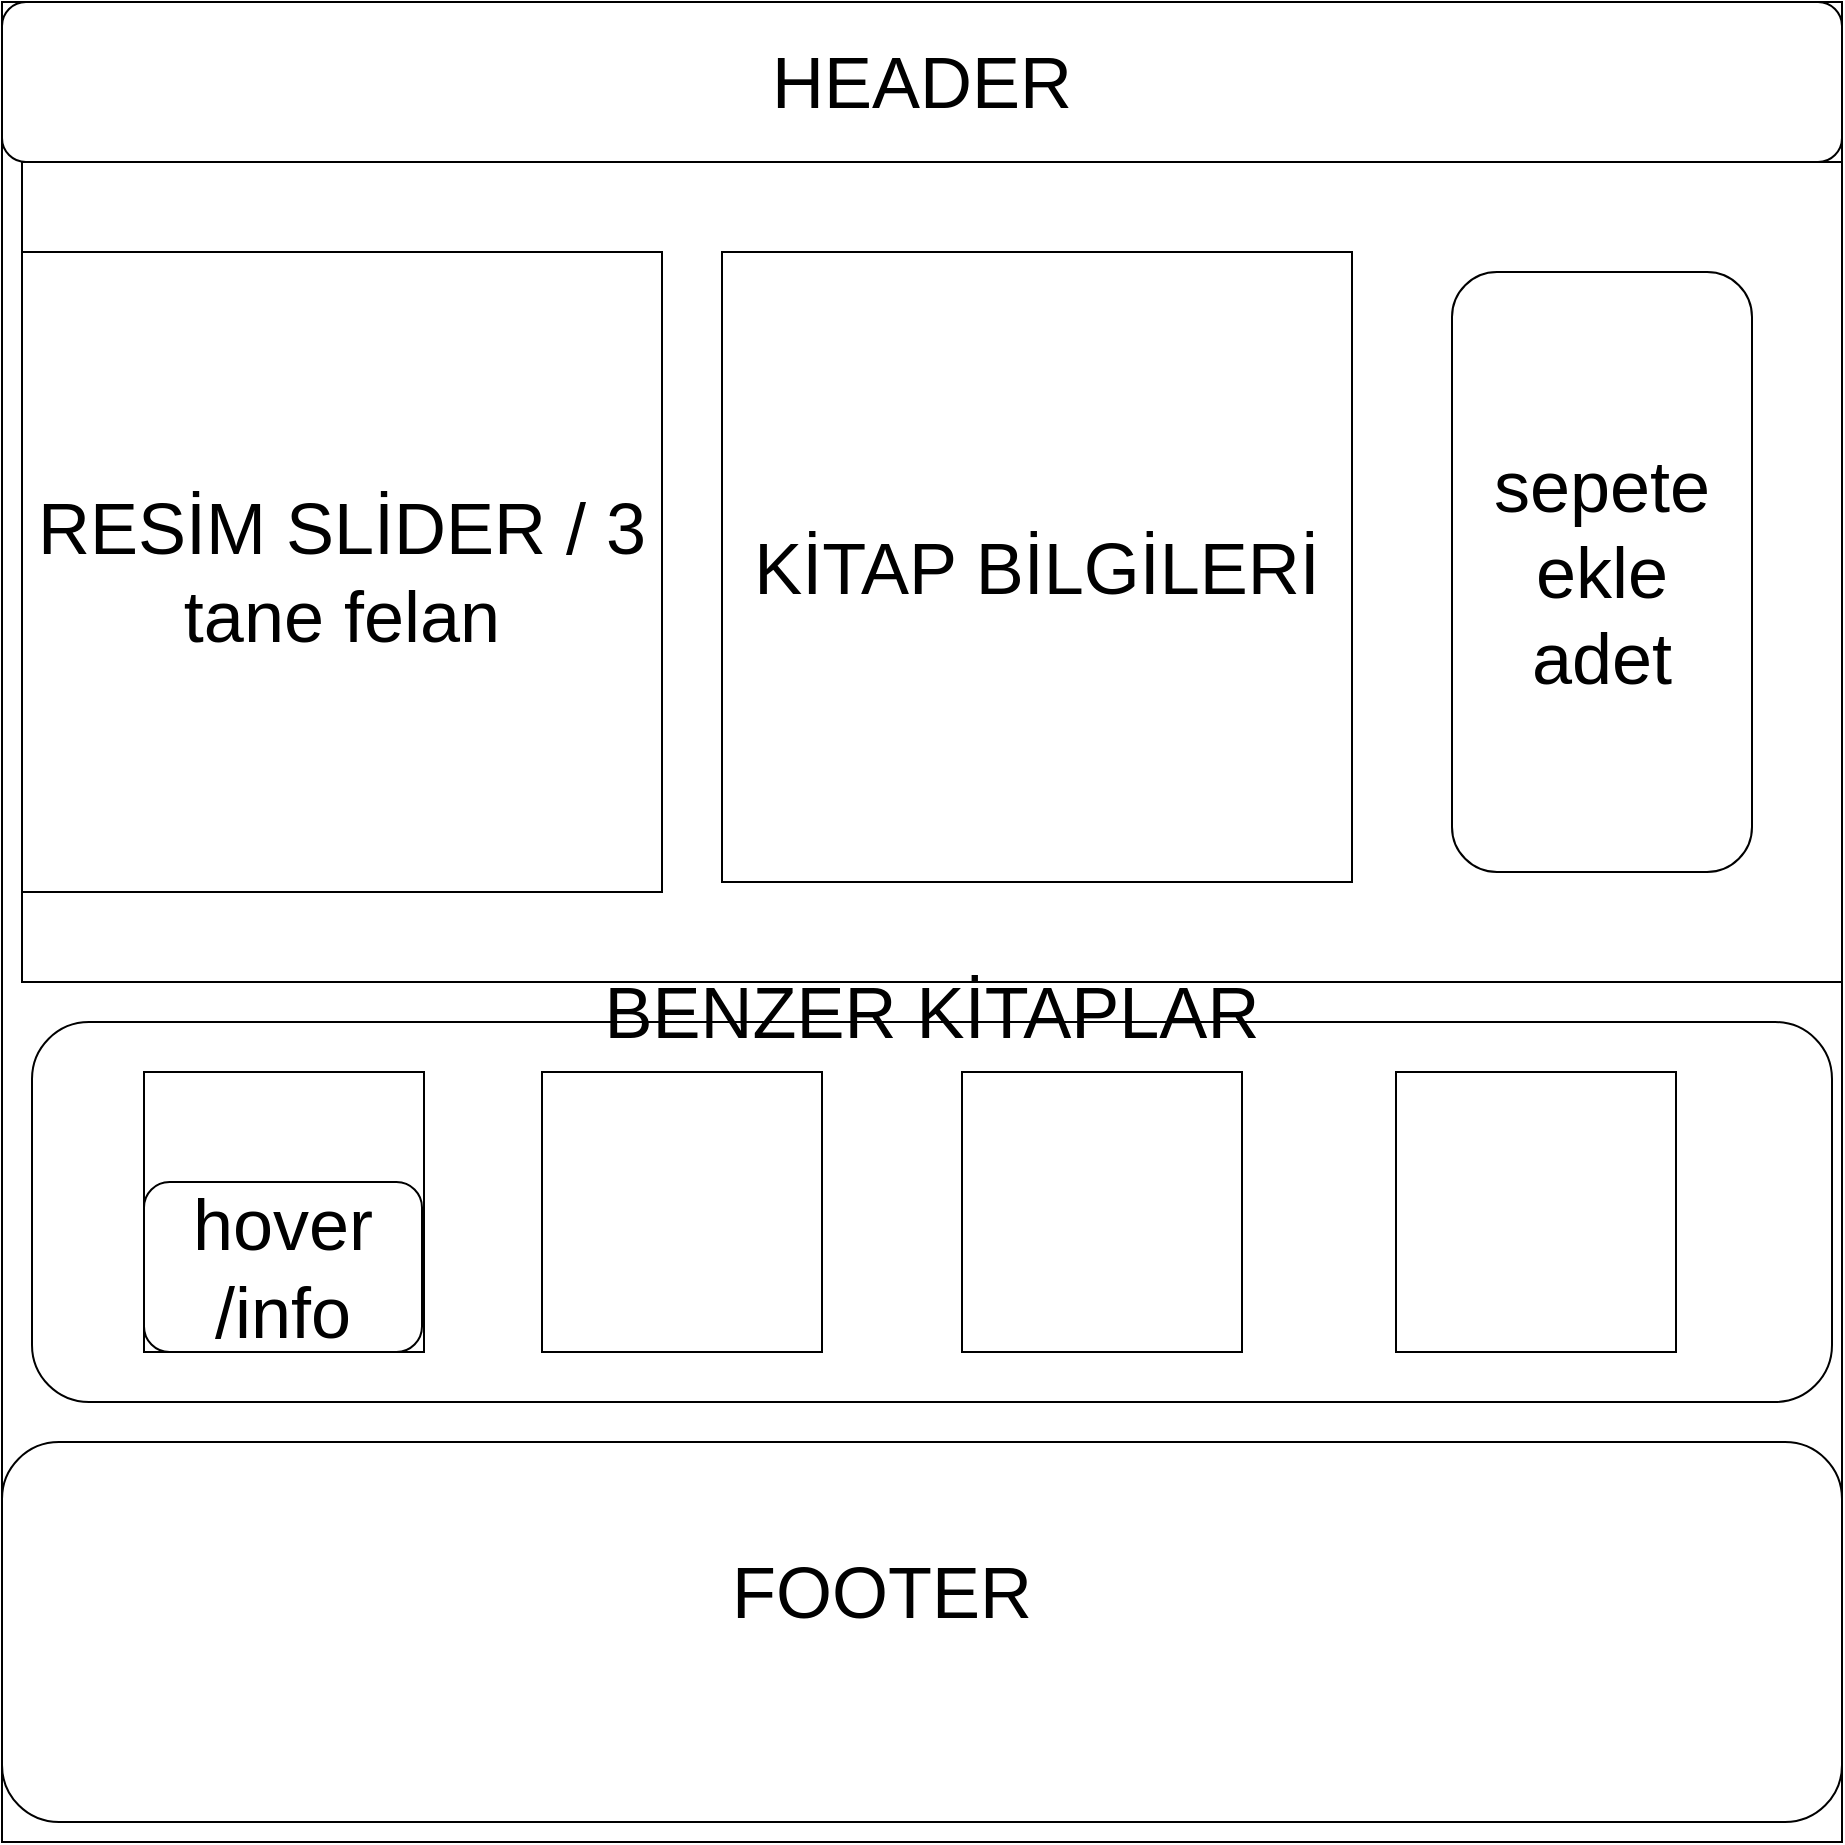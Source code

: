 <mxfile version="16.5.6" type="device"><diagram id="1gXhRKhsYf_lbedaXlaS" name="Page-1"><mxGraphModel dx="1503" dy="1377" grid="1" gridSize="10" guides="1" tooltips="1" connect="1" arrows="1" fold="1" page="1" pageScale="1" pageWidth="827" pageHeight="1169" math="0" shadow="0"><root><mxCell id="0"/><mxCell id="1" parent="0"/><mxCell id="sZfVtYo9vR7Nsq1MSR-c-1" value="" style="whiteSpace=wrap;html=1;aspect=fixed;" vertex="1" parent="1"><mxGeometry x="360" y="300" width="920" height="920" as="geometry"/></mxCell><mxCell id="sZfVtYo9vR7Nsq1MSR-c-2" value="&lt;font style=&quot;font-size: 36px&quot;&gt;HEADER&lt;/font&gt;" style="rounded=1;whiteSpace=wrap;html=1;" vertex="1" parent="1"><mxGeometry x="360" y="300" width="920" height="80" as="geometry"/></mxCell><mxCell id="sZfVtYo9vR7Nsq1MSR-c-3" value="" style="rounded=1;whiteSpace=wrap;html=1;" vertex="1" parent="1"><mxGeometry x="360" y="1020" width="920" height="190" as="geometry"/></mxCell><mxCell id="sZfVtYo9vR7Nsq1MSR-c-4" value="Text" style="text;html=1;strokeColor=none;fillColor=none;align=center;verticalAlign=middle;whiteSpace=wrap;rounded=0;" vertex="1" parent="1"><mxGeometry x="690" y="930" width="60" height="30" as="geometry"/></mxCell><mxCell id="sZfVtYo9vR7Nsq1MSR-c-5" value="FOOTER" style="text;html=1;strokeColor=none;fillColor=none;align=center;verticalAlign=middle;whiteSpace=wrap;rounded=0;fontSize=36;" vertex="1" parent="1"><mxGeometry x="770" y="1080" width="60" height="30" as="geometry"/></mxCell><mxCell id="sZfVtYo9vR7Nsq1MSR-c-9" value="" style="rounded=0;whiteSpace=wrap;html=1;fontSize=36;" vertex="1" parent="1"><mxGeometry x="370" y="380" width="910" height="410" as="geometry"/></mxCell><mxCell id="sZfVtYo9vR7Nsq1MSR-c-10" value="RESİM SLİDER / 3 tane felan" style="whiteSpace=wrap;html=1;aspect=fixed;fontSize=36;" vertex="1" parent="1"><mxGeometry x="370" y="425" width="320" height="320" as="geometry"/></mxCell><mxCell id="sZfVtYo9vR7Nsq1MSR-c-11" value="KİTAP BİLGİLERİ" style="whiteSpace=wrap;html=1;aspect=fixed;fontSize=36;" vertex="1" parent="1"><mxGeometry x="720" y="425" width="315" height="315" as="geometry"/></mxCell><mxCell id="sZfVtYo9vR7Nsq1MSR-c-12" value="" style="rounded=1;whiteSpace=wrap;html=1;fontSize=36;rotation=90;" vertex="1" parent="1"><mxGeometry x="1010" y="510" width="300" height="150" as="geometry"/></mxCell><mxCell id="sZfVtYo9vR7Nsq1MSR-c-13" value="&lt;span style=&quot;background-color: rgb(255 , 255 , 255)&quot;&gt;sepete ekle&lt;/span&gt;&lt;br&gt;&lt;span style=&quot;background-color: rgb(255 , 255 , 255)&quot;&gt;adet&lt;/span&gt;" style="text;html=1;strokeColor=none;fillColor=none;align=center;verticalAlign=middle;whiteSpace=wrap;rounded=0;fontSize=36;" vertex="1" parent="1"><mxGeometry x="1105" y="570" width="110" height="30" as="geometry"/></mxCell><mxCell id="sZfVtYo9vR7Nsq1MSR-c-14" value="" style="rounded=1;whiteSpace=wrap;html=1;fontSize=36;" vertex="1" parent="1"><mxGeometry x="375" y="810" width="900" height="190" as="geometry"/></mxCell><mxCell id="sZfVtYo9vR7Nsq1MSR-c-15" value="" style="whiteSpace=wrap;html=1;aspect=fixed;fontSize=36;" vertex="1" parent="1"><mxGeometry x="431" y="835" width="140" height="140" as="geometry"/></mxCell><mxCell id="sZfVtYo9vR7Nsq1MSR-c-17" value="" style="whiteSpace=wrap;html=1;aspect=fixed;fontSize=36;" vertex="1" parent="1"><mxGeometry x="630" y="835" width="140" height="140" as="geometry"/></mxCell><mxCell id="sZfVtYo9vR7Nsq1MSR-c-18" value="" style="whiteSpace=wrap;html=1;aspect=fixed;fontSize=36;" vertex="1" parent="1"><mxGeometry x="840" y="835" width="140" height="140" as="geometry"/></mxCell><mxCell id="sZfVtYo9vR7Nsq1MSR-c-19" value="" style="whiteSpace=wrap;html=1;aspect=fixed;fontSize=36;" vertex="1" parent="1"><mxGeometry x="1057" y="835" width="140" height="140" as="geometry"/></mxCell><mxCell id="sZfVtYo9vR7Nsq1MSR-c-21" value="BENZER KİTAPLAR" style="text;html=1;strokeColor=none;fillColor=none;align=center;verticalAlign=middle;whiteSpace=wrap;rounded=0;fontSize=36;" vertex="1" parent="1"><mxGeometry x="635" y="790" width="380" height="30" as="geometry"/></mxCell><mxCell id="sZfVtYo9vR7Nsq1MSR-c-27" value="hover /info" style="rounded=1;whiteSpace=wrap;html=1;fontSize=36;" vertex="1" parent="1"><mxGeometry x="431" y="890" width="139" height="85" as="geometry"/></mxCell></root></mxGraphModel></diagram></mxfile>